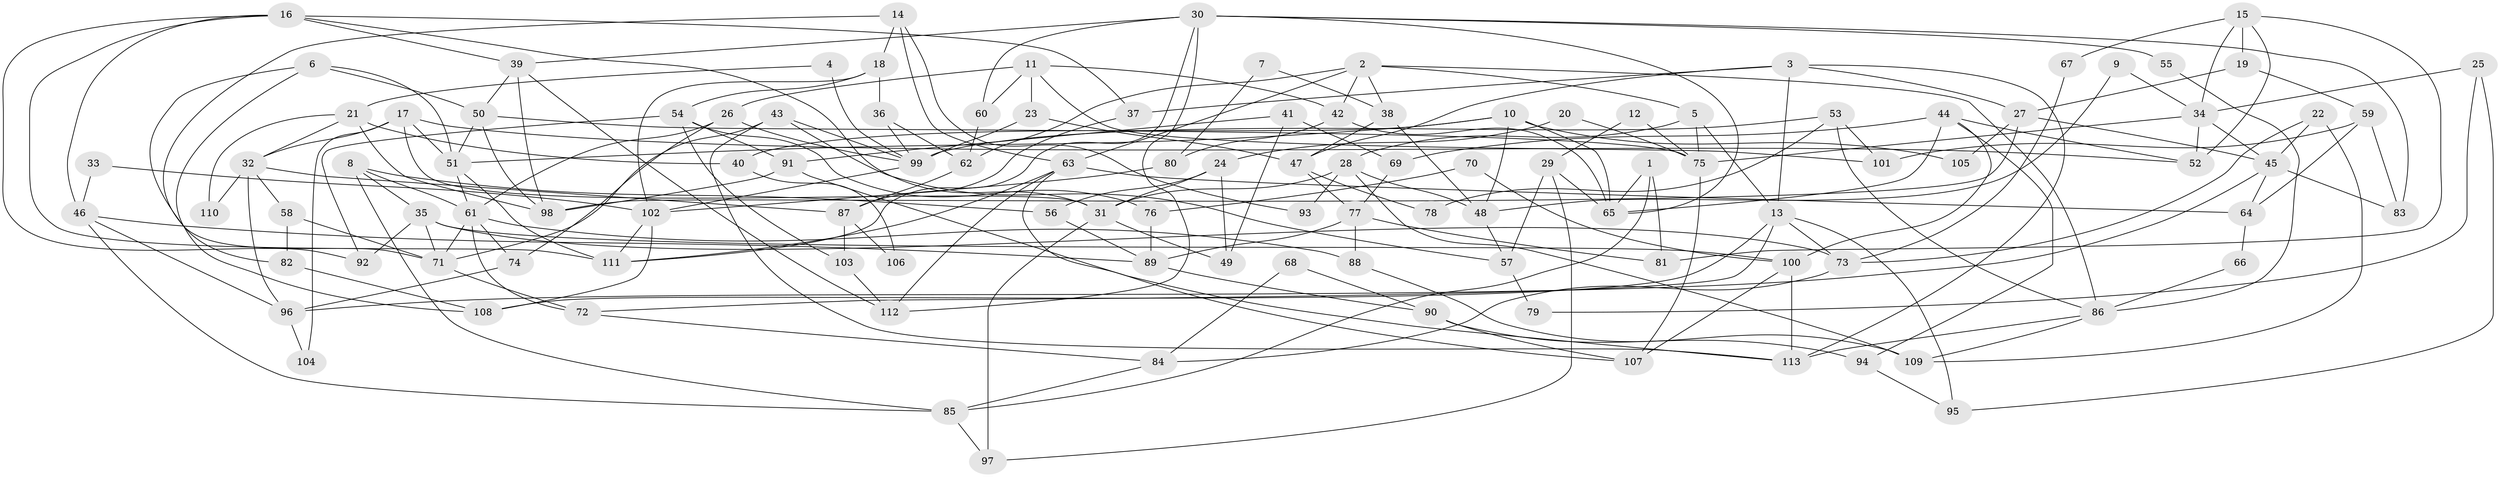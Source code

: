 // Generated by graph-tools (version 1.1) at 2025/02/03/09/25 03:02:11]
// undirected, 113 vertices, 226 edges
graph export_dot {
graph [start="1"]
  node [color=gray90,style=filled];
  1;
  2;
  3;
  4;
  5;
  6;
  7;
  8;
  9;
  10;
  11;
  12;
  13;
  14;
  15;
  16;
  17;
  18;
  19;
  20;
  21;
  22;
  23;
  24;
  25;
  26;
  27;
  28;
  29;
  30;
  31;
  32;
  33;
  34;
  35;
  36;
  37;
  38;
  39;
  40;
  41;
  42;
  43;
  44;
  45;
  46;
  47;
  48;
  49;
  50;
  51;
  52;
  53;
  54;
  55;
  56;
  57;
  58;
  59;
  60;
  61;
  62;
  63;
  64;
  65;
  66;
  67;
  68;
  69;
  70;
  71;
  72;
  73;
  74;
  75;
  76;
  77;
  78;
  79;
  80;
  81;
  82;
  83;
  84;
  85;
  86;
  87;
  88;
  89;
  90;
  91;
  92;
  93;
  94;
  95;
  96;
  97;
  98;
  99;
  100;
  101;
  102;
  103;
  104;
  105;
  106;
  107;
  108;
  109;
  110;
  111;
  112;
  113;
  1 -- 81;
  1 -- 65;
  1 -- 85;
  2 -- 62;
  2 -- 63;
  2 -- 5;
  2 -- 38;
  2 -- 42;
  2 -- 86;
  3 -- 13;
  3 -- 113;
  3 -- 27;
  3 -- 37;
  3 -- 47;
  4 -- 21;
  4 -- 99;
  5 -- 75;
  5 -- 13;
  5 -- 28;
  6 -- 51;
  6 -- 50;
  6 -- 82;
  6 -- 108;
  7 -- 38;
  7 -- 80;
  8 -- 85;
  8 -- 61;
  8 -- 35;
  8 -- 56;
  9 -- 48;
  9 -- 34;
  10 -- 51;
  10 -- 48;
  10 -- 40;
  10 -- 65;
  10 -- 105;
  11 -- 60;
  11 -- 26;
  11 -- 23;
  11 -- 42;
  11 -- 101;
  12 -- 75;
  12 -- 29;
  13 -- 72;
  13 -- 73;
  13 -- 95;
  13 -- 108;
  14 -- 63;
  14 -- 71;
  14 -- 18;
  14 -- 93;
  15 -- 19;
  15 -- 52;
  15 -- 34;
  15 -- 67;
  15 -- 81;
  16 -- 111;
  16 -- 37;
  16 -- 31;
  16 -- 39;
  16 -- 46;
  16 -- 92;
  17 -- 52;
  17 -- 51;
  17 -- 31;
  17 -- 32;
  17 -- 104;
  18 -- 102;
  18 -- 36;
  18 -- 54;
  19 -- 59;
  19 -- 27;
  20 -- 75;
  20 -- 24;
  21 -- 32;
  21 -- 98;
  21 -- 40;
  21 -- 110;
  22 -- 109;
  22 -- 73;
  22 -- 45;
  23 -- 47;
  23 -- 99;
  24 -- 31;
  24 -- 56;
  24 -- 49;
  25 -- 34;
  25 -- 95;
  25 -- 79;
  26 -- 99;
  26 -- 74;
  26 -- 61;
  27 -- 98;
  27 -- 45;
  27 -- 105;
  28 -- 31;
  28 -- 48;
  28 -- 93;
  28 -- 109;
  29 -- 65;
  29 -- 97;
  29 -- 57;
  30 -- 65;
  30 -- 112;
  30 -- 39;
  30 -- 55;
  30 -- 60;
  30 -- 83;
  30 -- 111;
  31 -- 49;
  31 -- 97;
  32 -- 96;
  32 -- 58;
  32 -- 87;
  32 -- 110;
  33 -- 102;
  33 -- 46;
  34 -- 45;
  34 -- 52;
  34 -- 75;
  35 -- 100;
  35 -- 71;
  35 -- 73;
  35 -- 92;
  36 -- 99;
  36 -- 62;
  37 -- 87;
  38 -- 47;
  38 -- 48;
  39 -- 50;
  39 -- 98;
  39 -- 112;
  40 -- 106;
  41 -- 91;
  41 -- 49;
  41 -- 69;
  42 -- 65;
  42 -- 80;
  43 -- 71;
  43 -- 57;
  43 -- 99;
  43 -- 113;
  44 -- 65;
  44 -- 100;
  44 -- 52;
  44 -- 69;
  44 -- 94;
  45 -- 64;
  45 -- 83;
  45 -- 96;
  46 -- 85;
  46 -- 89;
  46 -- 96;
  47 -- 77;
  47 -- 78;
  48 -- 57;
  50 -- 51;
  50 -- 75;
  50 -- 98;
  51 -- 111;
  51 -- 61;
  53 -- 86;
  53 -- 99;
  53 -- 78;
  53 -- 101;
  54 -- 92;
  54 -- 76;
  54 -- 91;
  54 -- 103;
  55 -- 86;
  56 -- 89;
  57 -- 79;
  58 -- 82;
  58 -- 71;
  59 -- 101;
  59 -- 83;
  59 -- 64;
  60 -- 62;
  61 -- 71;
  61 -- 72;
  61 -- 74;
  61 -- 88;
  62 -- 87;
  63 -- 111;
  63 -- 64;
  63 -- 107;
  63 -- 112;
  64 -- 66;
  66 -- 86;
  67 -- 73;
  68 -- 90;
  68 -- 84;
  69 -- 77;
  70 -- 100;
  70 -- 76;
  71 -- 72;
  72 -- 84;
  73 -- 84;
  74 -- 96;
  75 -- 107;
  76 -- 89;
  77 -- 88;
  77 -- 81;
  77 -- 89;
  80 -- 102;
  82 -- 108;
  84 -- 85;
  85 -- 97;
  86 -- 113;
  86 -- 109;
  87 -- 103;
  87 -- 106;
  88 -- 109;
  89 -- 90;
  90 -- 107;
  90 -- 94;
  91 -- 98;
  91 -- 113;
  94 -- 95;
  96 -- 104;
  99 -- 102;
  100 -- 107;
  100 -- 113;
  102 -- 108;
  102 -- 111;
  103 -- 112;
}
